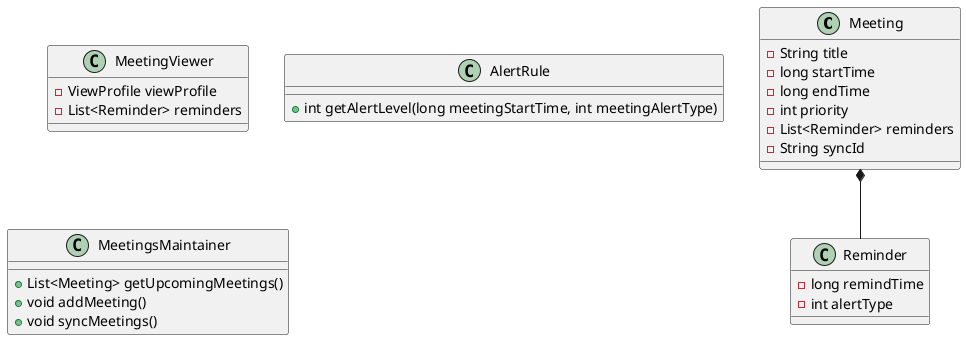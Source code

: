 @startuml

class Meeting {
    - String title
    - long startTime
    - long endTime
    - int priority
    - List<Reminder> reminders
    - String syncId
}

class Reminder {
    - long remindTime
    - int alertType
}

Meeting *-- Reminder

class MeetingViewer {
    - ViewProfile viewProfile
    - List<Reminder> reminders
}

class AlertRule {
    + int getAlertLevel(long meetingStartTime, int meetingAlertType)
}

class MeetingsMaintainer {
    + List<Meeting> getUpcomingMeetings()
    + void addMeeting()
    + void syncMeetings()
}

@enduml